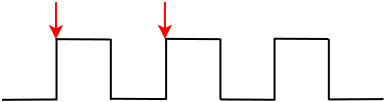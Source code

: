 <?xml version="1.0" encoding="UTF-8"?>
<dia:diagram xmlns:dia="http://www.lysator.liu.se/~alla/dia/">
  <dia:layer name="Background" visible="true">
    <dia:object type="Standard - Line" version="0" id="O0">
      <dia:attribute name="obj_pos">
        <dia:point val="17.837,10.137"/>
      </dia:attribute>
      <dia:attribute name="obj_bb">
        <dia:rectangle val="17.337,10.088;18.337,12.037"/>
      </dia:attribute>
      <dia:attribute name="conn_endpoints">
        <dia:point val="17.837,10.137"/>
        <dia:point val="17.837,11.988"/>
      </dia:attribute>
      <dia:attribute name="numcp">
        <dia:int val="1"/>
      </dia:attribute>
      <dia:attribute name="line_color">
        <dia:color val="#ff0000"/>
      </dia:attribute>
      <dia:attribute name="end_arrow">
        <dia:enum val="22"/>
      </dia:attribute>
      <dia:attribute name="end_arrow_length">
        <dia:real val="0.5"/>
      </dia:attribute>
      <dia:attribute name="end_arrow_width">
        <dia:real val="0.5"/>
      </dia:attribute>
    </dia:object>
    <dia:object type="Standard - Line" version="0" id="O1">
      <dia:attribute name="obj_pos">
        <dia:point val="17.865,11.985"/>
      </dia:attribute>
      <dia:attribute name="obj_bb">
        <dia:rectangle val="17.815,11.935;17.915,15.085"/>
      </dia:attribute>
      <dia:attribute name="conn_endpoints">
        <dia:point val="17.865,11.985"/>
        <dia:point val="17.865,15.035"/>
      </dia:attribute>
      <dia:attribute name="numcp">
        <dia:int val="1"/>
      </dia:attribute>
    </dia:object>
    <dia:object type="Standard - Line" version="0" id="O2">
      <dia:attribute name="obj_pos">
        <dia:point val="20.55,12"/>
      </dia:attribute>
      <dia:attribute name="obj_bb">
        <dia:rectangle val="17.765,11.935;20.6,12.05"/>
      </dia:attribute>
      <dia:attribute name="conn_endpoints">
        <dia:point val="20.55,12"/>
        <dia:point val="17.815,11.985"/>
      </dia:attribute>
      <dia:attribute name="numcp">
        <dia:int val="1"/>
      </dia:attribute>
    </dia:object>
    <dia:object type="Standard - Line" version="0" id="O3">
      <dia:attribute name="obj_pos">
        <dia:point val="20.58,11.97"/>
      </dia:attribute>
      <dia:attribute name="obj_bb">
        <dia:rectangle val="20.53,11.92;20.63,15.07"/>
      </dia:attribute>
      <dia:attribute name="conn_endpoints">
        <dia:point val="20.58,11.97"/>
        <dia:point val="20.58,15.02"/>
      </dia:attribute>
      <dia:attribute name="numcp">
        <dia:int val="1"/>
      </dia:attribute>
    </dia:object>
    <dia:object type="Standard - Line" version="0" id="O4">
      <dia:attribute name="obj_pos">
        <dia:point val="23.345,11.97"/>
      </dia:attribute>
      <dia:attribute name="obj_bb">
        <dia:rectangle val="23.295,11.92;23.395,15.07"/>
      </dia:attribute>
      <dia:attribute name="conn_endpoints">
        <dia:point val="23.345,11.97"/>
        <dia:point val="23.345,15.02"/>
      </dia:attribute>
      <dia:attribute name="numcp">
        <dia:int val="1"/>
      </dia:attribute>
    </dia:object>
    <dia:object type="Standard - Line" version="0" id="O5">
      <dia:attribute name="obj_pos">
        <dia:point val="26.03,11.985"/>
      </dia:attribute>
      <dia:attribute name="obj_bb">
        <dia:rectangle val="23.245,11.92;26.081,12.035"/>
      </dia:attribute>
      <dia:attribute name="conn_endpoints">
        <dia:point val="26.03,11.985"/>
        <dia:point val="23.295,11.97"/>
      </dia:attribute>
      <dia:attribute name="numcp">
        <dia:int val="1"/>
      </dia:attribute>
    </dia:object>
    <dia:object type="Standard - Line" version="0" id="O6">
      <dia:attribute name="obj_pos">
        <dia:point val="26.06,11.955"/>
      </dia:attribute>
      <dia:attribute name="obj_bb">
        <dia:rectangle val="26.01,11.905;26.11,15.055"/>
      </dia:attribute>
      <dia:attribute name="conn_endpoints">
        <dia:point val="26.06,11.955"/>
        <dia:point val="26.06,15.005"/>
      </dia:attribute>
      <dia:attribute name="numcp">
        <dia:int val="1"/>
      </dia:attribute>
    </dia:object>
    <dia:object type="Standard - Line" version="0" id="O7">
      <dia:attribute name="obj_pos">
        <dia:point val="23.308,14.98"/>
      </dia:attribute>
      <dia:attribute name="obj_bb">
        <dia:rectangle val="20.523,14.915;23.358,15.03"/>
      </dia:attribute>
      <dia:attribute name="conn_endpoints">
        <dia:point val="23.308,14.98"/>
        <dia:point val="20.573,14.965"/>
      </dia:attribute>
      <dia:attribute name="numcp">
        <dia:int val="1"/>
      </dia:attribute>
    </dia:object>
    <dia:object type="Standard - Line" version="0" id="O8">
      <dia:attribute name="obj_pos">
        <dia:point val="17.888,15.0"/>
      </dia:attribute>
      <dia:attribute name="obj_bb">
        <dia:rectangle val="15.088,14.95;17.938,15.069"/>
      </dia:attribute>
      <dia:attribute name="conn_endpoints">
        <dia:point val="17.888,15.0"/>
        <dia:point val="15.139,15.019"/>
      </dia:attribute>
      <dia:attribute name="numcp">
        <dia:int val="1"/>
      </dia:attribute>
    </dia:object>
    <dia:object type="Standard - Line" version="0" id="O9">
      <dia:attribute name="obj_pos">
        <dia:point val="28.765,11.975"/>
      </dia:attribute>
      <dia:attribute name="obj_bb">
        <dia:rectangle val="28.715,11.925;28.815,15.075"/>
      </dia:attribute>
      <dia:attribute name="conn_endpoints">
        <dia:point val="28.765,11.975"/>
        <dia:point val="28.765,15.025"/>
      </dia:attribute>
      <dia:attribute name="numcp">
        <dia:int val="1"/>
      </dia:attribute>
    </dia:object>
    <dia:object type="Standard - Line" version="0" id="O10">
      <dia:attribute name="obj_pos">
        <dia:point val="31.462,11.977"/>
      </dia:attribute>
      <dia:attribute name="obj_bb">
        <dia:rectangle val="28.677,11.912;31.513,12.028"/>
      </dia:attribute>
      <dia:attribute name="conn_endpoints">
        <dia:point val="31.462,11.977"/>
        <dia:point val="28.727,11.963"/>
      </dia:attribute>
      <dia:attribute name="numcp">
        <dia:int val="1"/>
      </dia:attribute>
    </dia:object>
    <dia:object type="Standard - Line" version="0" id="O11">
      <dia:attribute name="obj_pos">
        <dia:point val="31.48,11.985"/>
      </dia:attribute>
      <dia:attribute name="obj_bb">
        <dia:rectangle val="31.43,11.935;31.53,15.085"/>
      </dia:attribute>
      <dia:attribute name="conn_endpoints">
        <dia:point val="31.48,11.985"/>
        <dia:point val="31.48,15.035"/>
      </dia:attribute>
      <dia:attribute name="numcp">
        <dia:int val="1"/>
      </dia:attribute>
    </dia:object>
    <dia:object type="Standard - Line" version="0" id="O12">
      <dia:attribute name="obj_pos">
        <dia:point val="28.8,15.015"/>
      </dia:attribute>
      <dia:attribute name="obj_bb">
        <dia:rectangle val="26.015,14.95;28.851,15.066"/>
      </dia:attribute>
      <dia:attribute name="conn_endpoints">
        <dia:point val="28.8,15.015"/>
        <dia:point val="26.065,15.0"/>
      </dia:attribute>
      <dia:attribute name="numcp">
        <dia:int val="1"/>
      </dia:attribute>
    </dia:object>
    <dia:object type="Standard - Line" version="0" id="O13">
      <dia:attribute name="obj_pos">
        <dia:point val="34.216,14.981"/>
      </dia:attribute>
      <dia:attribute name="obj_bb">
        <dia:rectangle val="31.442,14.931;34.266,15.048"/>
      </dia:attribute>
      <dia:attribute name="conn_endpoints">
        <dia:point val="34.216,14.981"/>
        <dia:point val="31.493,14.998"/>
      </dia:attribute>
      <dia:attribute name="numcp">
        <dia:int val="1"/>
      </dia:attribute>
    </dia:object>
    <dia:object type="Standard - Line" version="0" id="O14">
      <dia:attribute name="obj_pos">
        <dia:point val="23.285,10.127"/>
      </dia:attribute>
      <dia:attribute name="obj_bb">
        <dia:rectangle val="22.785,10.078;23.785,12.027"/>
      </dia:attribute>
      <dia:attribute name="conn_endpoints">
        <dia:point val="23.285,10.127"/>
        <dia:point val="23.285,11.977"/>
      </dia:attribute>
      <dia:attribute name="numcp">
        <dia:int val="1"/>
      </dia:attribute>
      <dia:attribute name="line_color">
        <dia:color val="#ff0000"/>
      </dia:attribute>
      <dia:attribute name="end_arrow">
        <dia:enum val="22"/>
      </dia:attribute>
      <dia:attribute name="end_arrow_length">
        <dia:real val="0.5"/>
      </dia:attribute>
      <dia:attribute name="end_arrow_width">
        <dia:real val="0.5"/>
      </dia:attribute>
    </dia:object>
  </dia:layer>
</dia:diagram>
